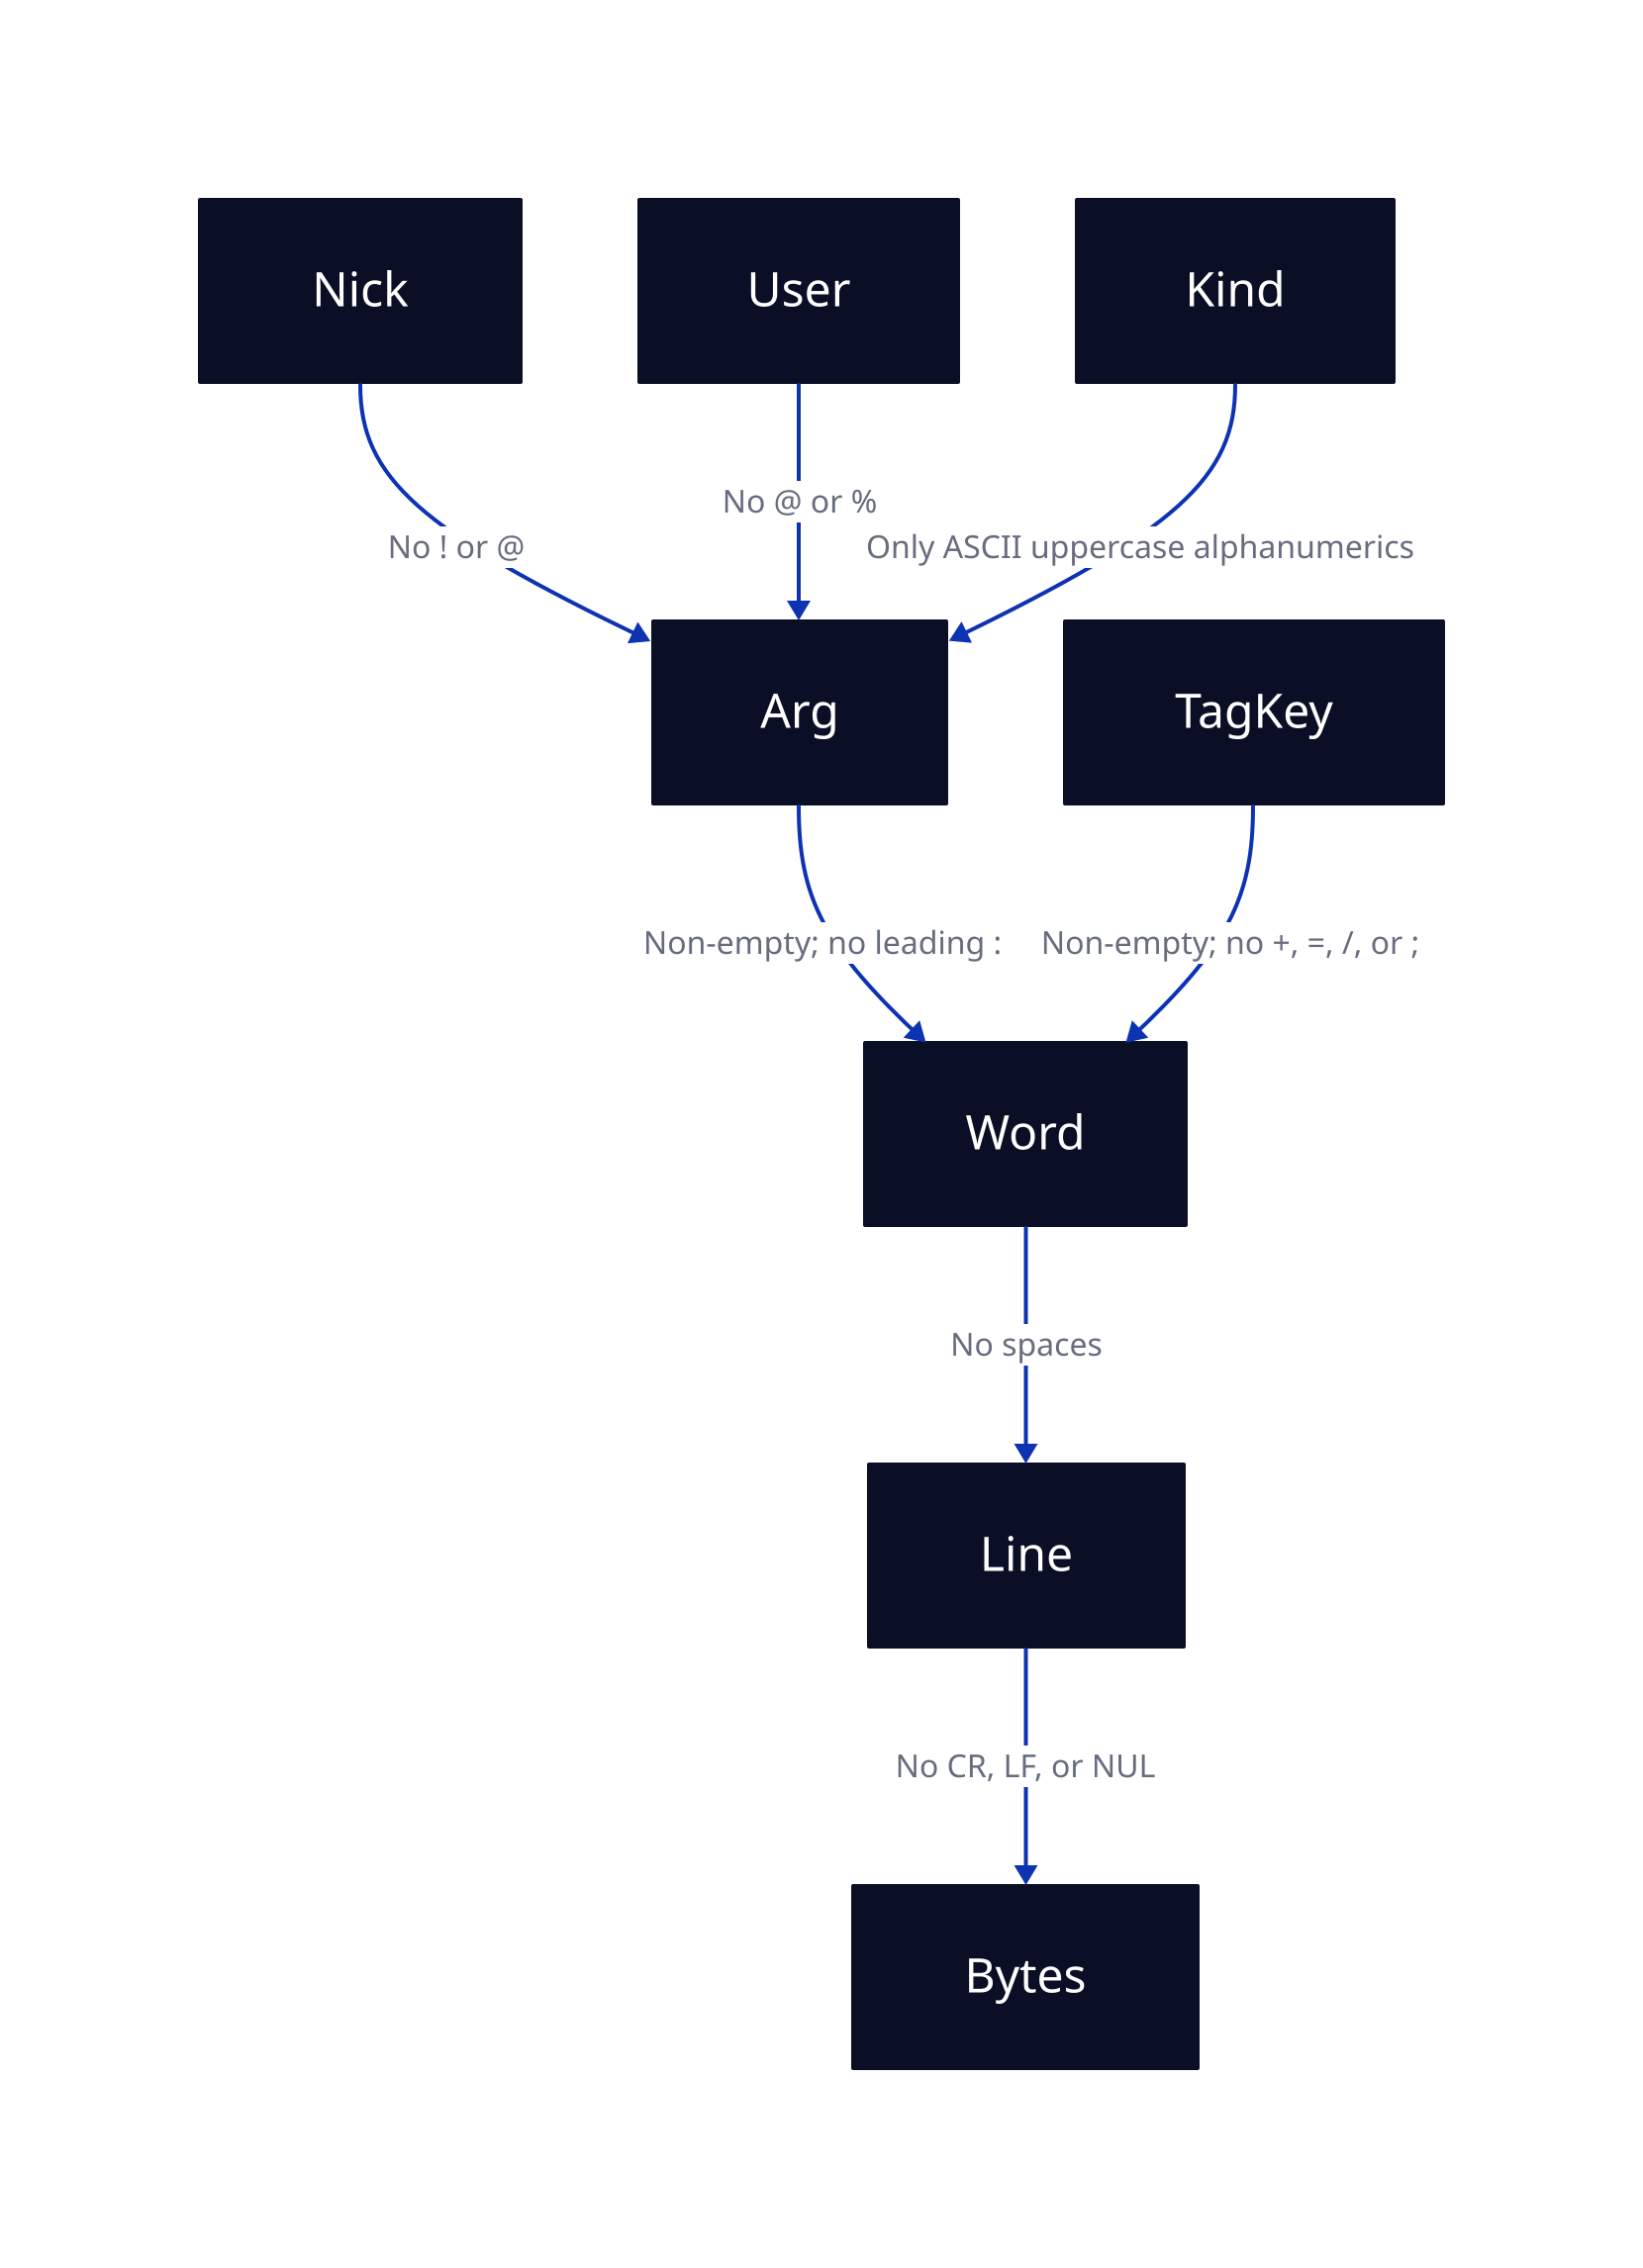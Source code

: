 Bytes <- Line: "No CR, LF, or NUL"
Line <- Word: "No spaces"
Word <- Arg: "Non-empty; no leading :"
Arg <- Nick: "No ! or @"
Arg <- User: "No @ or %"
Arg <- Kind: "Only ASCII uppercase alphanumerics"
Word <- TagKey: "Non-empty; no +, =, /, or ;"

Bytes.shape: class
Line.shape: class 
Word.shape: class 
Arg.shape: class 
Nick.shape: class 
User.shape: class 
Kind.shape: class 
TagKey.shape: class
